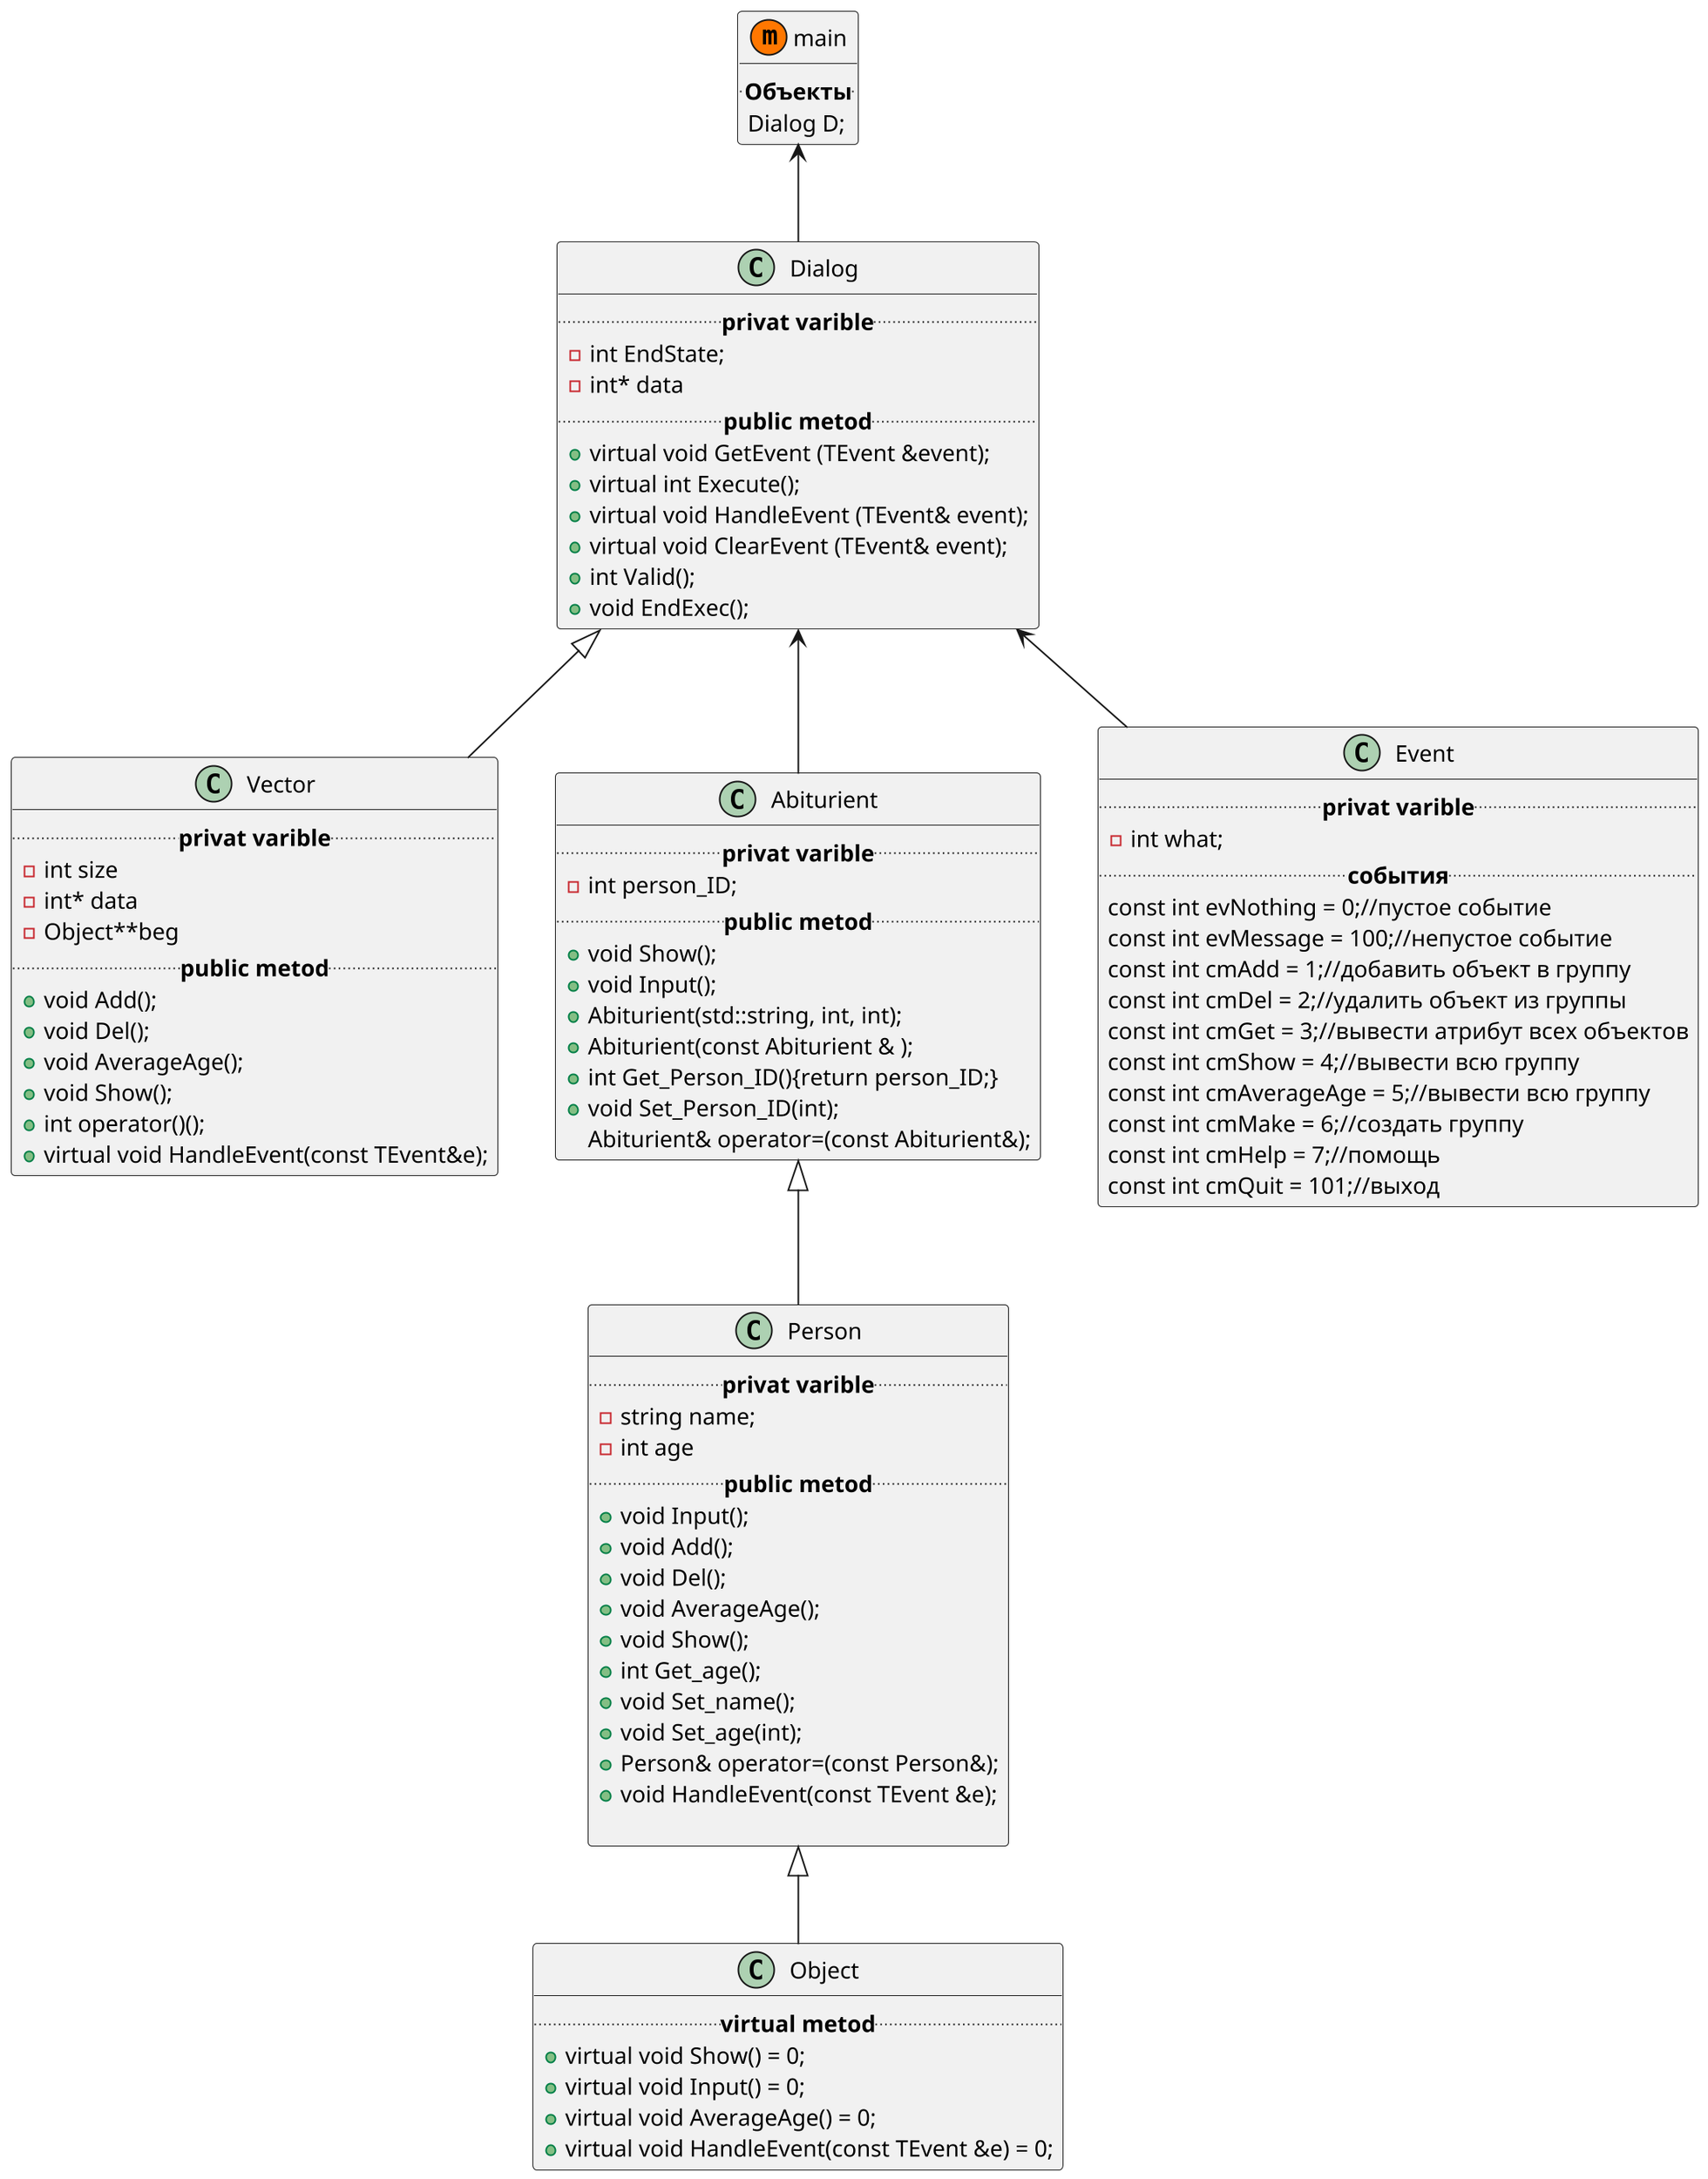  @startuml
' note left of main #while: Комментарий.
' note top of Rightangled : Комментарий.
' note top of Object : Комментарий.
' note top of Vector : Комментарий.
skinparam dpi 200
skinparam shadowing false
main <-- Dialog
Dialog <|-- Vector
Dialog <-- Abiturient
Person <|--  Object
Abiturient <|-- Person
Dialog <-- Event
class main<<(m,#FF7700)>>{
    .. **Объекты** ..
    Dialog D;
}
class Object{
    ..**virtual metod** ..
    + virtual void Show() = 0;
    + virtual void Input() = 0;
    + virtual void AverageAge() = 0;
    + virtual void HandleEvent(const TEvent &e) = 0;
} 
class Vector{
    .. **privat varible** ..
    - int size
    - int* data
    - Object**beg
    ..**public metod** ..
    + void Add();
    + void Del();
    + void AverageAge();
    + void Show();
    + int operator()();
    + virtual void HandleEvent(const TEvent&e); 
}
class Person{
    .. **privat varible** ..
    - string name;
    - int age
    ..**public metod** ..
    + void Input();
    + void Add();
    + void Del();
    + void AverageAge();
    + void Show();
    + int Get_age();
    + void Set_name();
    + void Set_age(int);
    + Person& operator=(const Person&);
	+ void HandleEvent(const TEvent &e);

}
class Abiturient{
    .. **privat varible** ..
    - int person_ID;
    ..**public metod** ..
    + void Show();
    + void Input();
    + Abiturient(std::string, int, int);
    + Abiturient(const Abiturient & );
    + int Get_Person_ID(){return person_ID;}
    + void Set_Person_ID(int);
     Abiturient& operator=(const Abiturient&); 
}
class Event{
    .. **privat varible** ..
    - int what;
    ..**события** ..
    const int evNothing = 0;//пустое событие
    const int evMessage = 100;//непустое событие
    const int cmAdd = 1;//добавить объект в группу
    const int cmDel = 2;//удалить объект из группы
    const int cmGet = 3;//вывести атрибут всех объектов
    const int cmShow = 4;//вывести всю группу
    const int cmAverageAge = 5;//вывести всю группу
    const int cmMake = 6;//создать группу
    const int cmHelp = 7;//помощь
    const int cmQuit = 101;//выход  
}
class Dialog{
    .. **privat varible** ..
    - int EndState;
    - int* data
    ..**public metod** ..
    + virtual void GetEvent (TEvent &event);
    + virtual int Execute();
    + virtual void HandleEvent (TEvent& event); 
    + virtual void ClearEvent (TEvent& event);
    + int Valid();
    + void EndExec();
}
 @enduml

